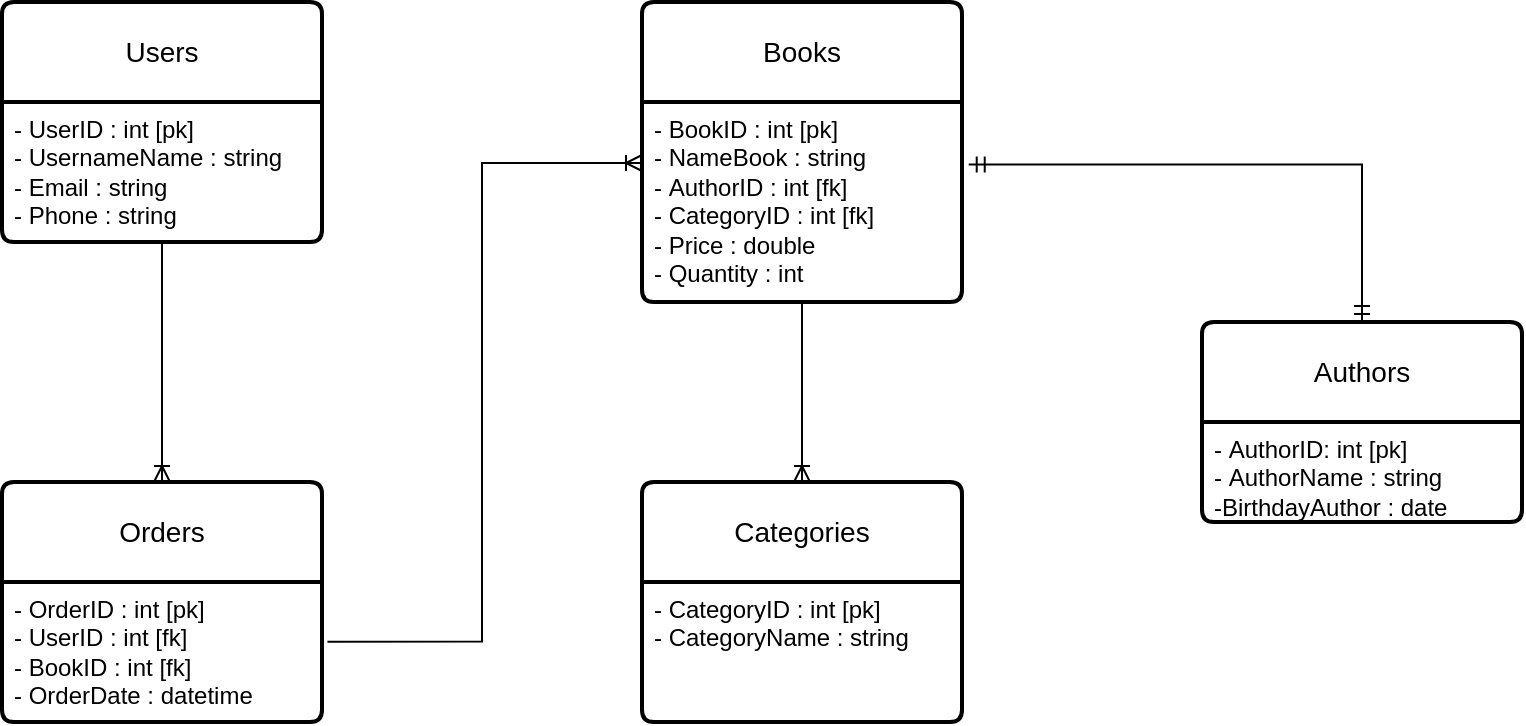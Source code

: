 <mxfile version="22.1.2" type="device">
  <diagram id="R2lEEEUBdFMjLlhIrx00" name="Page-1">
    <mxGraphModel dx="864" dy="556" grid="1" gridSize="10" guides="1" tooltips="1" connect="1" arrows="1" fold="1" page="1" pageScale="1" pageWidth="850" pageHeight="1100" math="0" shadow="0" extFonts="Permanent Marker^https://fonts.googleapis.com/css?family=Permanent+Marker">
      <root>
        <mxCell id="0" />
        <mxCell id="1" parent="0" />
        <mxCell id="7fKszBQZyCzGMfkdzV80-1" value="Books" style="swimlane;childLayout=stackLayout;horizontal=1;startSize=50;horizontalStack=0;rounded=1;fontSize=14;fontStyle=0;strokeWidth=2;resizeParent=0;resizeLast=1;shadow=0;dashed=0;align=center;arcSize=4;whiteSpace=wrap;html=1;" parent="1" vertex="1">
          <mxGeometry x="360" y="120" width="160" height="150" as="geometry" />
        </mxCell>
        <mxCell id="7fKszBQZyCzGMfkdzV80-2" value="- BookID : int [pk]&lt;br&gt;- NameBook : string&lt;br&gt;-&amp;nbsp;AuthorID : int [fk]&lt;br&gt;-&amp;nbsp;CategoryID : int [fk]&lt;br&gt;-&amp;nbsp;Price : double&lt;br&gt;-&amp;nbsp;Quantity : int" style="align=left;strokeColor=none;fillColor=none;spacingLeft=4;fontSize=12;verticalAlign=top;resizable=0;rotatable=0;part=1;html=1;" parent="7fKszBQZyCzGMfkdzV80-1" vertex="1">
          <mxGeometry y="50" width="160" height="100" as="geometry" />
        </mxCell>
        <mxCell id="7fKszBQZyCzGMfkdzV80-3" value="Authors" style="swimlane;childLayout=stackLayout;horizontal=1;startSize=50;horizontalStack=0;rounded=1;fontSize=14;fontStyle=0;strokeWidth=2;resizeParent=0;resizeLast=1;shadow=0;dashed=0;align=center;arcSize=4;whiteSpace=wrap;html=1;" parent="1" vertex="1">
          <mxGeometry x="640" y="280" width="160" height="100" as="geometry" />
        </mxCell>
        <mxCell id="7fKszBQZyCzGMfkdzV80-4" value="-&amp;nbsp;AuthorID: int [pk]&lt;br&gt;-&amp;nbsp;AuthorName : string&lt;br&gt;-BirthdayAuthor : date" style="align=left;strokeColor=none;fillColor=none;spacingLeft=4;fontSize=12;verticalAlign=top;resizable=0;rotatable=0;part=1;html=1;" parent="7fKszBQZyCzGMfkdzV80-3" vertex="1">
          <mxGeometry y="50" width="160" height="50" as="geometry" />
        </mxCell>
        <mxCell id="7fKszBQZyCzGMfkdzV80-5" value="Categories" style="swimlane;childLayout=stackLayout;horizontal=1;startSize=50;horizontalStack=0;rounded=1;fontSize=14;fontStyle=0;strokeWidth=2;resizeParent=0;resizeLast=1;shadow=0;dashed=0;align=center;arcSize=4;whiteSpace=wrap;html=1;" parent="1" vertex="1">
          <mxGeometry x="360" y="360" width="160" height="120" as="geometry" />
        </mxCell>
        <mxCell id="7fKszBQZyCzGMfkdzV80-6" value="-&amp;nbsp;CategoryID : int [pk]&lt;br&gt;- CategoryName : string" style="align=left;strokeColor=none;fillColor=none;spacingLeft=4;fontSize=12;verticalAlign=top;resizable=0;rotatable=0;part=1;html=1;" parent="7fKszBQZyCzGMfkdzV80-5" vertex="1">
          <mxGeometry y="50" width="160" height="70" as="geometry" />
        </mxCell>
        <mxCell id="7fKszBQZyCzGMfkdzV80-7" value="Users" style="swimlane;childLayout=stackLayout;horizontal=1;startSize=50;horizontalStack=0;rounded=1;fontSize=14;fontStyle=0;strokeWidth=2;resizeParent=0;resizeLast=1;shadow=0;dashed=0;align=center;arcSize=4;whiteSpace=wrap;html=1;" parent="1" vertex="1">
          <mxGeometry x="40" y="120" width="160" height="120" as="geometry" />
        </mxCell>
        <mxCell id="7fKszBQZyCzGMfkdzV80-8" value="- UserID : int [pk]&lt;br&gt;- UsernameName : string&lt;br&gt;- Email : string&lt;br&gt;- Phone : string" style="align=left;strokeColor=none;fillColor=none;spacingLeft=4;fontSize=12;verticalAlign=top;resizable=0;rotatable=0;part=1;html=1;" parent="7fKszBQZyCzGMfkdzV80-7" vertex="1">
          <mxGeometry y="50" width="160" height="70" as="geometry" />
        </mxCell>
        <mxCell id="7fKszBQZyCzGMfkdzV80-9" value="Orders" style="swimlane;childLayout=stackLayout;horizontal=1;startSize=50;horizontalStack=0;rounded=1;fontSize=14;fontStyle=0;strokeWidth=2;resizeParent=0;resizeLast=1;shadow=0;dashed=0;align=center;arcSize=4;whiteSpace=wrap;html=1;" parent="1" vertex="1">
          <mxGeometry x="40" y="360" width="160" height="120" as="geometry" />
        </mxCell>
        <mxCell id="7fKszBQZyCzGMfkdzV80-10" value="-&amp;nbsp;OrderID : int [pk]&lt;br&gt;- UserID : int [fk]&lt;br&gt;- BookID : int [fk]&lt;br&gt;- OrderDate : datetime" style="align=left;strokeColor=none;fillColor=none;spacingLeft=4;fontSize=12;verticalAlign=top;resizable=0;rotatable=0;part=1;html=1;" parent="7fKszBQZyCzGMfkdzV80-9" vertex="1">
          <mxGeometry y="50" width="160" height="70" as="geometry" />
        </mxCell>
        <mxCell id="7fKszBQZyCzGMfkdzV80-30" value="" style="fontSize=12;html=1;endArrow=ERoneToMany;rounded=0;exitX=0.5;exitY=1;exitDx=0;exitDy=0;entryX=0.5;entryY=0;entryDx=0;entryDy=0;" parent="1" source="7fKszBQZyCzGMfkdzV80-8" target="7fKszBQZyCzGMfkdzV80-9" edge="1">
          <mxGeometry width="100" height="100" relative="1" as="geometry">
            <mxPoint x="240" y="350" as="sourcePoint" />
            <mxPoint x="120" y="340" as="targetPoint" />
          </mxGeometry>
        </mxCell>
        <mxCell id="7fKszBQZyCzGMfkdzV80-31" value="" style="fontSize=12;html=1;endArrow=ERoneToMany;rounded=0;exitX=0.5;exitY=1;exitDx=0;exitDy=0;entryX=0.5;entryY=0;entryDx=0;entryDy=0;" parent="1" source="7fKszBQZyCzGMfkdzV80-2" target="7fKszBQZyCzGMfkdzV80-5" edge="1">
          <mxGeometry width="100" height="100" relative="1" as="geometry">
            <mxPoint x="250" y="350" as="sourcePoint" />
            <mxPoint x="460" y="340" as="targetPoint" />
          </mxGeometry>
        </mxCell>
        <mxCell id="7fKszBQZyCzGMfkdzV80-37" value="" style="edgeStyle=orthogonalEdgeStyle;fontSize=12;html=1;endArrow=ERmandOne;startArrow=ERmandOne;rounded=0;exitX=1.021;exitY=0.312;exitDx=0;exitDy=0;exitPerimeter=0;entryX=0.5;entryY=0;entryDx=0;entryDy=0;" parent="1" source="7fKszBQZyCzGMfkdzV80-2" target="7fKszBQZyCzGMfkdzV80-3" edge="1">
          <mxGeometry width="100" height="100" relative="1" as="geometry">
            <mxPoint x="610" y="210" as="sourcePoint" />
            <mxPoint x="710" y="110" as="targetPoint" />
          </mxGeometry>
        </mxCell>
        <mxCell id="7fKszBQZyCzGMfkdzV80-38" value="" style="edgeStyle=orthogonalEdgeStyle;fontSize=12;html=1;endArrow=ERoneToMany;rounded=0;exitX=1.017;exitY=0.426;exitDx=0;exitDy=0;exitPerimeter=0;entryX=0;entryY=0.305;entryDx=0;entryDy=0;entryPerimeter=0;" parent="1" source="7fKszBQZyCzGMfkdzV80-10" target="7fKszBQZyCzGMfkdzV80-2" edge="1">
          <mxGeometry width="100" height="100" relative="1" as="geometry">
            <mxPoint x="250" y="350" as="sourcePoint" />
            <mxPoint x="350" y="250" as="targetPoint" />
          </mxGeometry>
        </mxCell>
      </root>
    </mxGraphModel>
  </diagram>
</mxfile>
